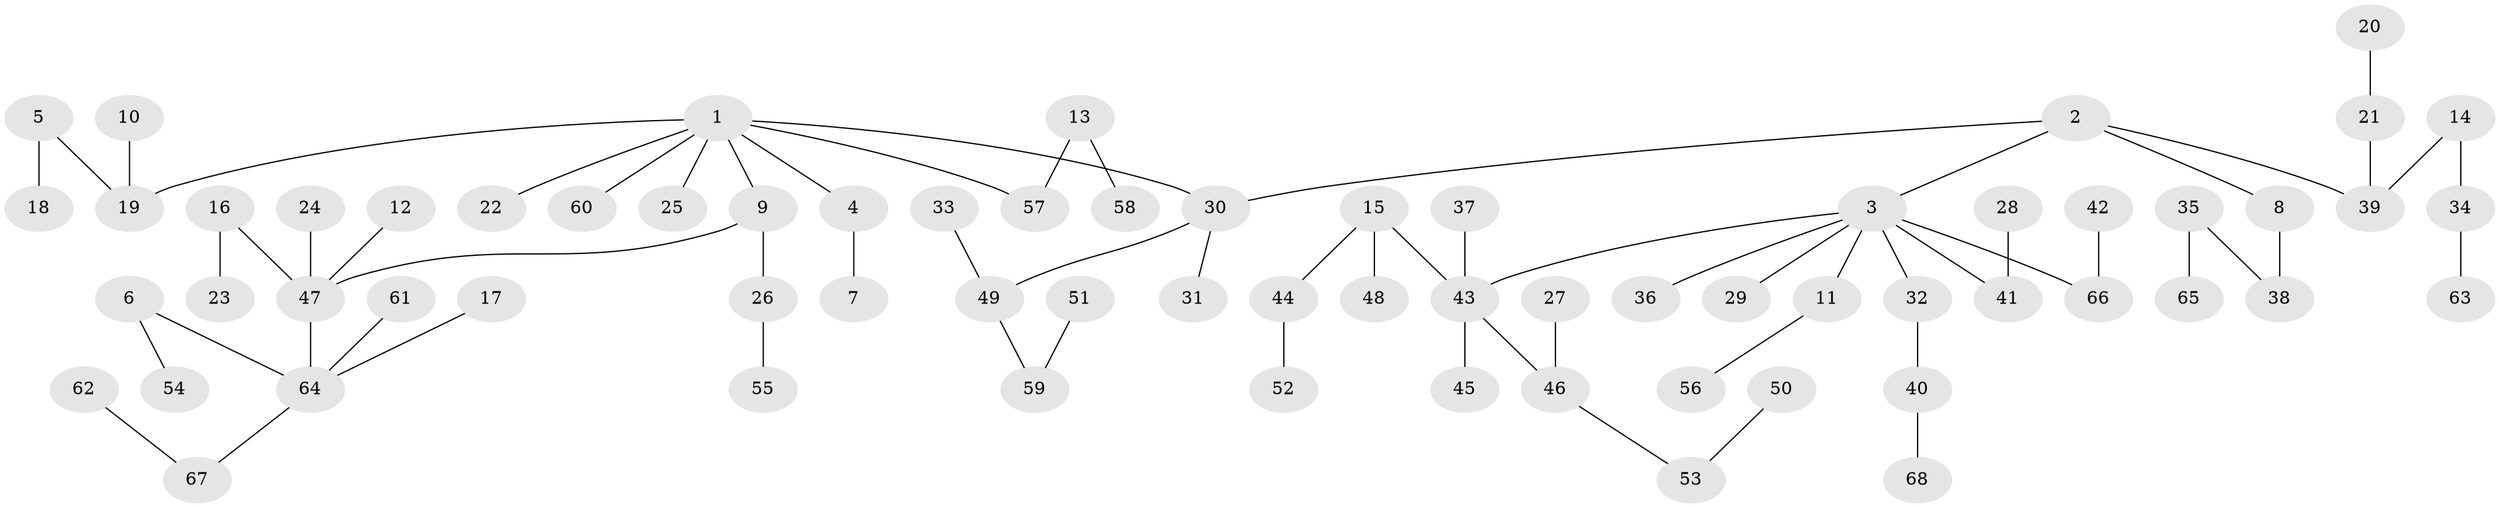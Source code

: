 // original degree distribution, {3: 0.11029411764705882, 7: 0.022058823529411766, 5: 0.029411764705882353, 4: 0.0661764705882353, 2: 0.27941176470588236, 6: 0.007352941176470588, 1: 0.4852941176470588}
// Generated by graph-tools (version 1.1) at 2025/02/03/09/25 03:02:31]
// undirected, 68 vertices, 67 edges
graph export_dot {
graph [start="1"]
  node [color=gray90,style=filled];
  1;
  2;
  3;
  4;
  5;
  6;
  7;
  8;
  9;
  10;
  11;
  12;
  13;
  14;
  15;
  16;
  17;
  18;
  19;
  20;
  21;
  22;
  23;
  24;
  25;
  26;
  27;
  28;
  29;
  30;
  31;
  32;
  33;
  34;
  35;
  36;
  37;
  38;
  39;
  40;
  41;
  42;
  43;
  44;
  45;
  46;
  47;
  48;
  49;
  50;
  51;
  52;
  53;
  54;
  55;
  56;
  57;
  58;
  59;
  60;
  61;
  62;
  63;
  64;
  65;
  66;
  67;
  68;
  1 -- 4 [weight=1.0];
  1 -- 9 [weight=1.0];
  1 -- 19 [weight=1.0];
  1 -- 22 [weight=1.0];
  1 -- 25 [weight=1.0];
  1 -- 30 [weight=1.0];
  1 -- 57 [weight=1.0];
  1 -- 60 [weight=1.0];
  2 -- 3 [weight=1.0];
  2 -- 8 [weight=1.0];
  2 -- 30 [weight=1.0];
  2 -- 39 [weight=1.0];
  3 -- 11 [weight=1.0];
  3 -- 29 [weight=1.0];
  3 -- 32 [weight=1.0];
  3 -- 36 [weight=1.0];
  3 -- 41 [weight=1.0];
  3 -- 43 [weight=1.0];
  3 -- 66 [weight=1.0];
  4 -- 7 [weight=1.0];
  5 -- 18 [weight=1.0];
  5 -- 19 [weight=1.0];
  6 -- 54 [weight=1.0];
  6 -- 64 [weight=1.0];
  8 -- 38 [weight=1.0];
  9 -- 26 [weight=1.0];
  9 -- 47 [weight=1.0];
  10 -- 19 [weight=1.0];
  11 -- 56 [weight=1.0];
  12 -- 47 [weight=1.0];
  13 -- 57 [weight=1.0];
  13 -- 58 [weight=1.0];
  14 -- 34 [weight=1.0];
  14 -- 39 [weight=1.0];
  15 -- 43 [weight=1.0];
  15 -- 44 [weight=1.0];
  15 -- 48 [weight=1.0];
  16 -- 23 [weight=1.0];
  16 -- 47 [weight=1.0];
  17 -- 64 [weight=1.0];
  20 -- 21 [weight=1.0];
  21 -- 39 [weight=1.0];
  24 -- 47 [weight=1.0];
  26 -- 55 [weight=1.0];
  27 -- 46 [weight=1.0];
  28 -- 41 [weight=1.0];
  30 -- 31 [weight=1.0];
  30 -- 49 [weight=1.0];
  32 -- 40 [weight=1.0];
  33 -- 49 [weight=1.0];
  34 -- 63 [weight=1.0];
  35 -- 38 [weight=1.0];
  35 -- 65 [weight=1.0];
  37 -- 43 [weight=1.0];
  40 -- 68 [weight=1.0];
  42 -- 66 [weight=1.0];
  43 -- 45 [weight=1.0];
  43 -- 46 [weight=1.0];
  44 -- 52 [weight=1.0];
  46 -- 53 [weight=1.0];
  47 -- 64 [weight=1.0];
  49 -- 59 [weight=1.0];
  50 -- 53 [weight=1.0];
  51 -- 59 [weight=1.0];
  61 -- 64 [weight=1.0];
  62 -- 67 [weight=1.0];
  64 -- 67 [weight=1.0];
}
